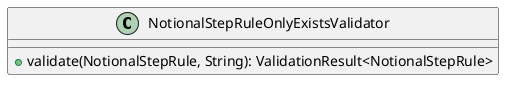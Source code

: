 @startuml

    class NotionalStepRuleOnlyExistsValidator [[NotionalStepRuleOnlyExistsValidator.html]] {
        +validate(NotionalStepRule, String): ValidationResult<NotionalStepRule>
    }

@enduml

